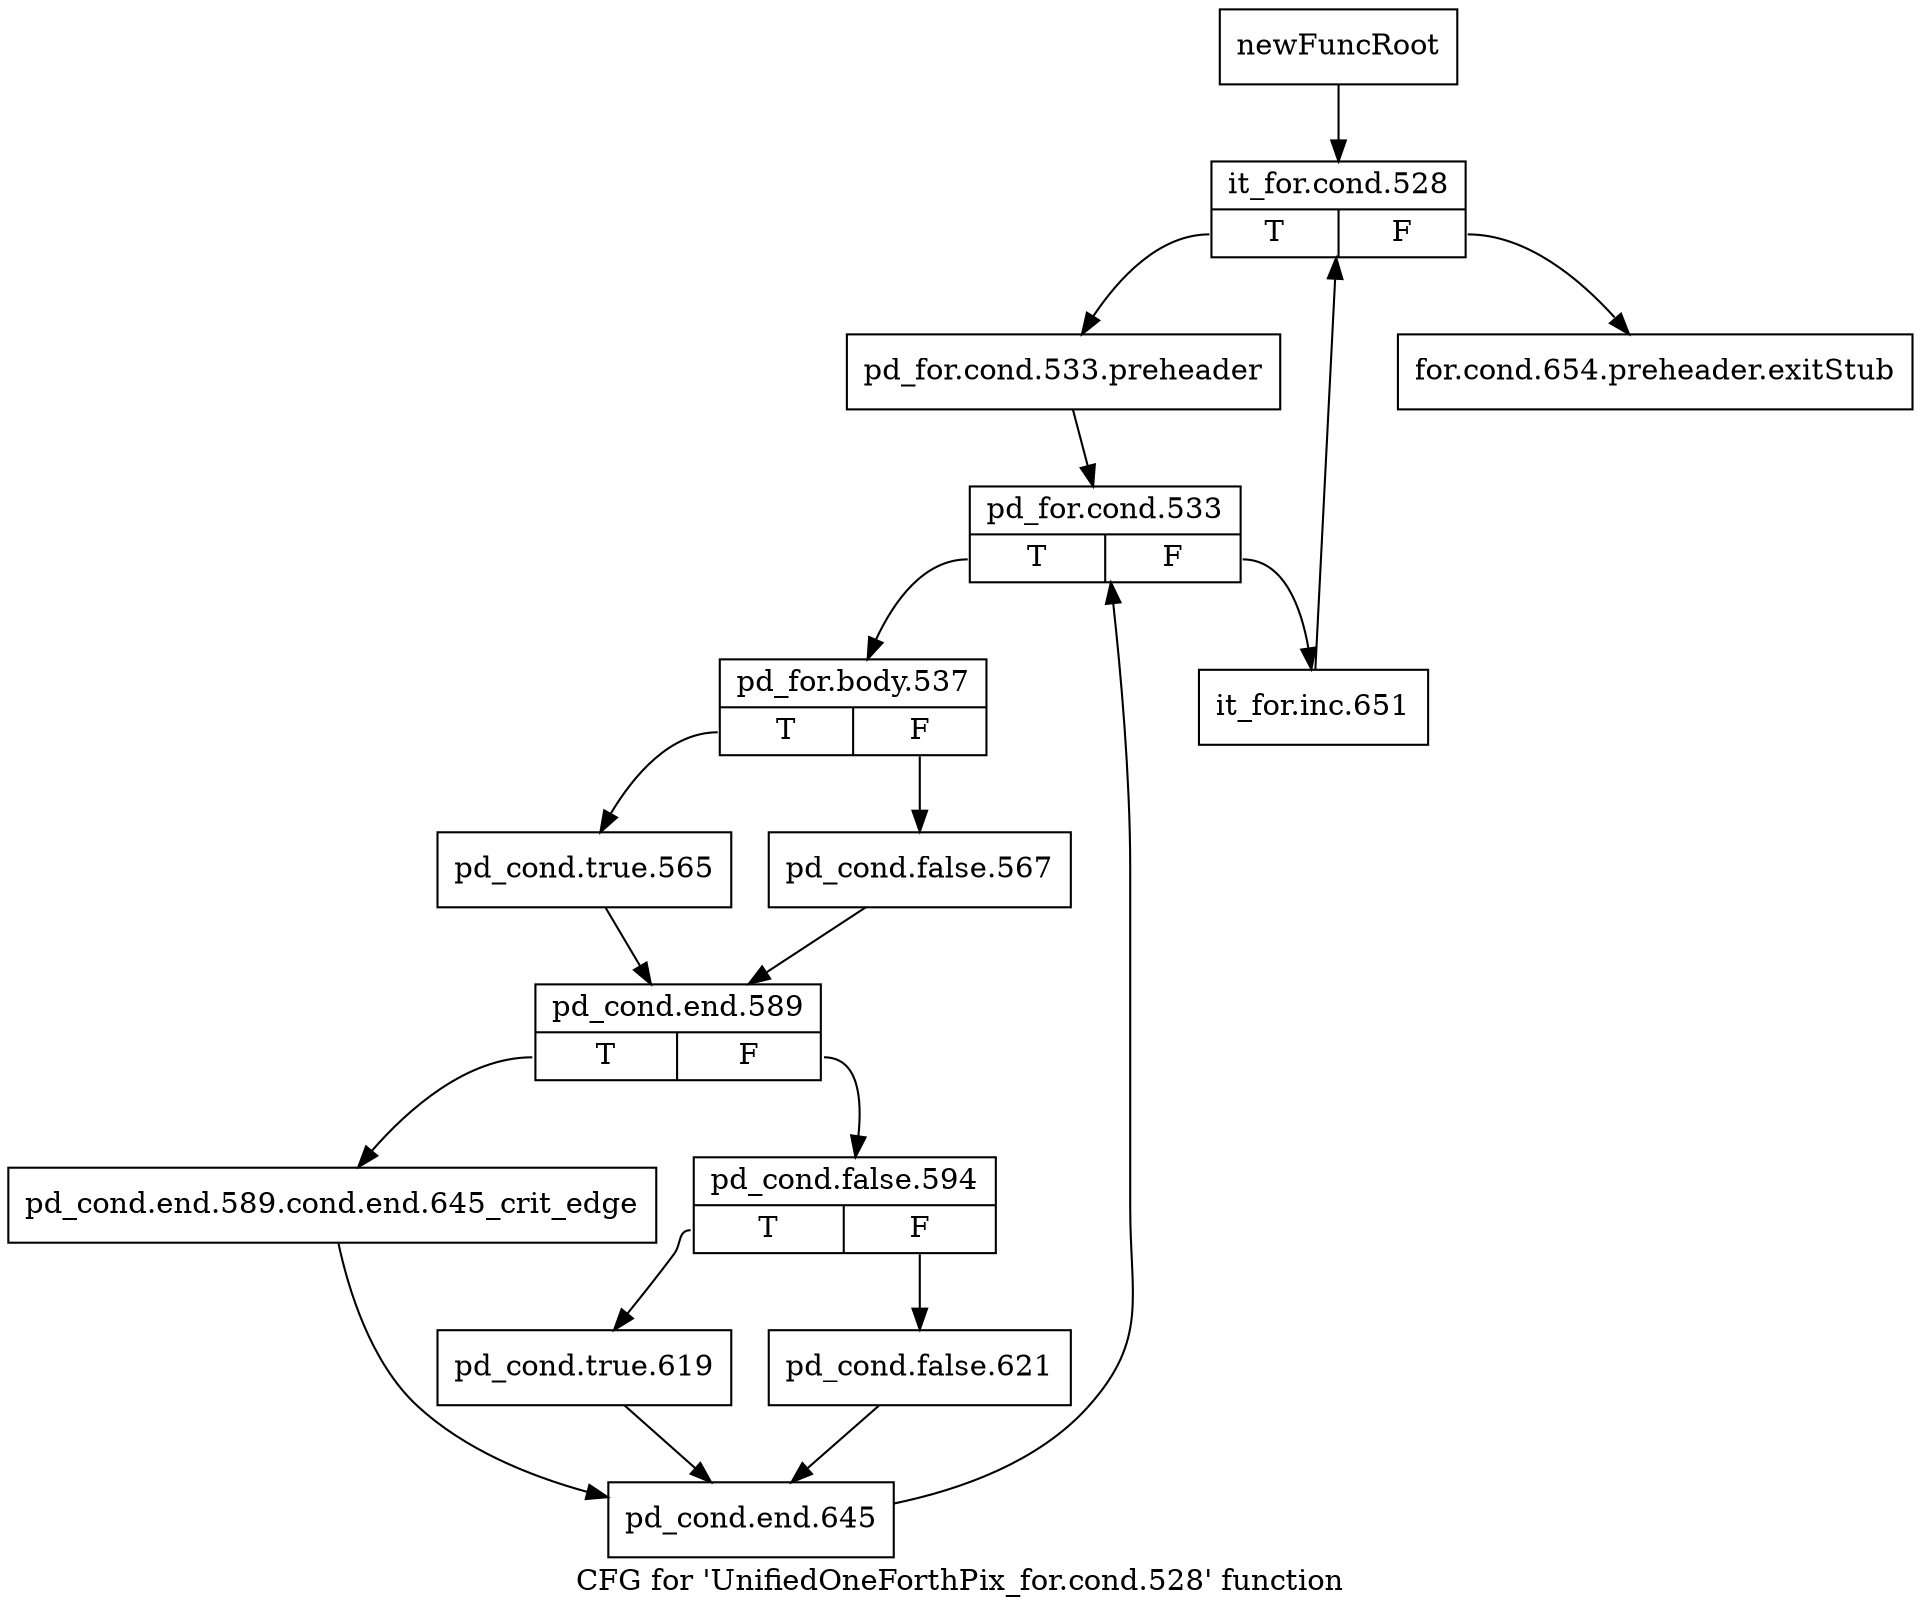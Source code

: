 digraph "CFG for 'UnifiedOneForthPix_for.cond.528' function" {
	label="CFG for 'UnifiedOneForthPix_for.cond.528' function";

	Node0x24a6e40 [shape=record,label="{newFuncRoot}"];
	Node0x24a6e40 -> Node0x24a6ee0;
	Node0x24a6e90 [shape=record,label="{for.cond.654.preheader.exitStub}"];
	Node0x24a6ee0 [shape=record,label="{it_for.cond.528|{<s0>T|<s1>F}}"];
	Node0x24a6ee0:s0 -> Node0x24a6f30;
	Node0x24a6ee0:s1 -> Node0x24a6e90;
	Node0x24a6f30 [shape=record,label="{pd_for.cond.533.preheader}"];
	Node0x24a6f30 -> Node0x24a6f80;
	Node0x24a6f80 [shape=record,label="{pd_for.cond.533|{<s0>T|<s1>F}}"];
	Node0x24a6f80:s0 -> Node0x24a7020;
	Node0x24a6f80:s1 -> Node0x24a6fd0;
	Node0x24a6fd0 [shape=record,label="{it_for.inc.651}"];
	Node0x24a6fd0 -> Node0x24a6ee0;
	Node0x24a7020 [shape=record,label="{pd_for.body.537|{<s0>T|<s1>F}}"];
	Node0x24a7020:s0 -> Node0x24a70c0;
	Node0x24a7020:s1 -> Node0x24a7070;
	Node0x24a7070 [shape=record,label="{pd_cond.false.567}"];
	Node0x24a7070 -> Node0x24a7110;
	Node0x24a70c0 [shape=record,label="{pd_cond.true.565}"];
	Node0x24a70c0 -> Node0x24a7110;
	Node0x24a7110 [shape=record,label="{pd_cond.end.589|{<s0>T|<s1>F}}"];
	Node0x24a7110:s0 -> Node0x24a7250;
	Node0x24a7110:s1 -> Node0x24a7160;
	Node0x24a7160 [shape=record,label="{pd_cond.false.594|{<s0>T|<s1>F}}"];
	Node0x24a7160:s0 -> Node0x24a7200;
	Node0x24a7160:s1 -> Node0x24a71b0;
	Node0x24a71b0 [shape=record,label="{pd_cond.false.621}"];
	Node0x24a71b0 -> Node0x24a72a0;
	Node0x24a7200 [shape=record,label="{pd_cond.true.619}"];
	Node0x24a7200 -> Node0x24a72a0;
	Node0x24a7250 [shape=record,label="{pd_cond.end.589.cond.end.645_crit_edge}"];
	Node0x24a7250 -> Node0x24a72a0;
	Node0x24a72a0 [shape=record,label="{pd_cond.end.645}"];
	Node0x24a72a0 -> Node0x24a6f80;
}
